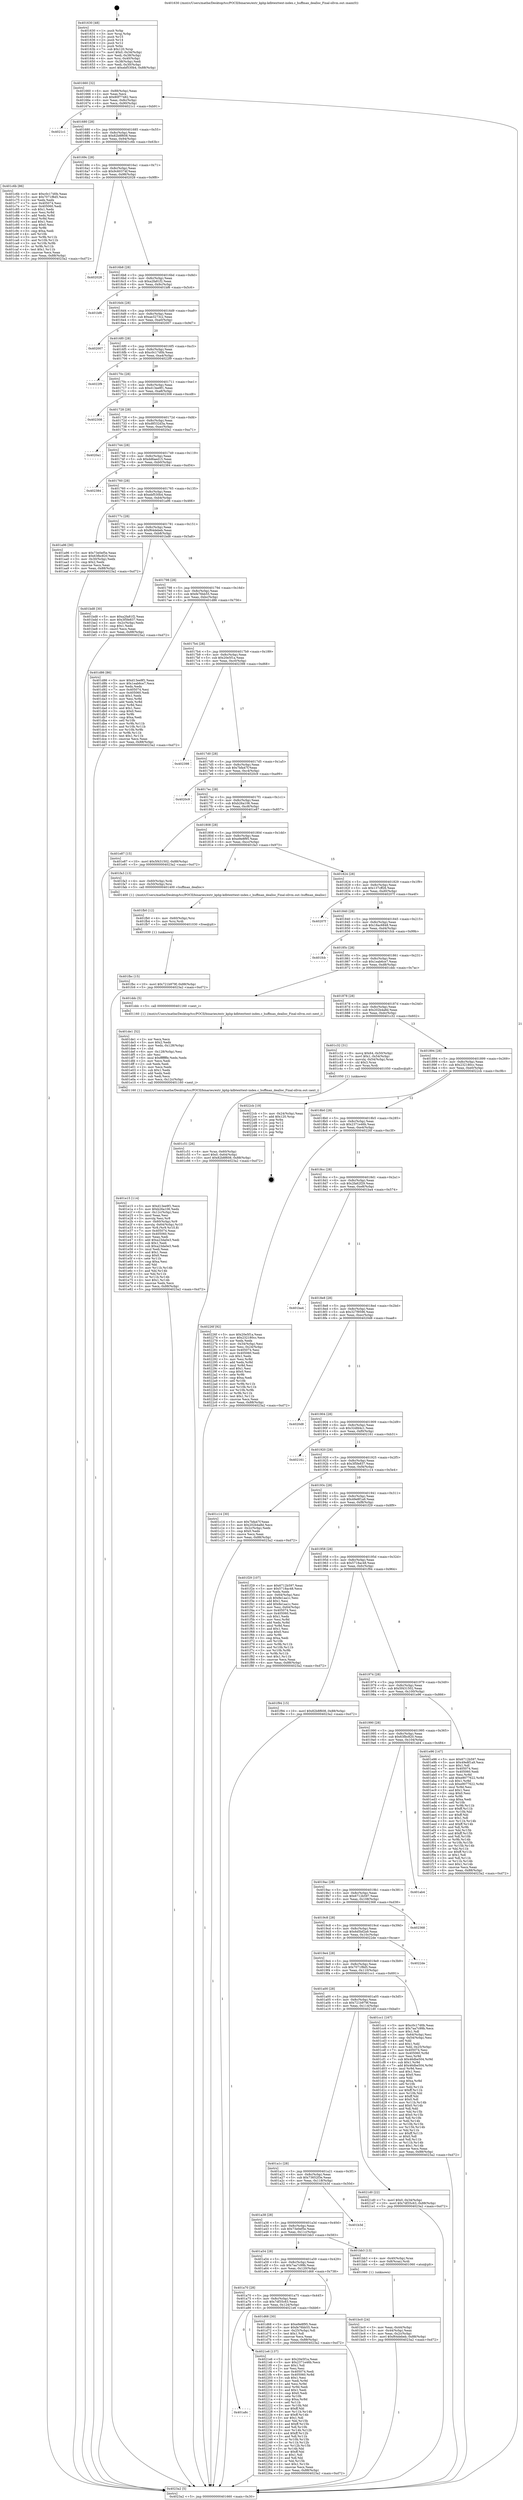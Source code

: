 digraph "0x401630" {
  label = "0x401630 (/mnt/c/Users/mathe/Desktop/tcc/POCII/binaries/extr_kphp-kdbtexttext-index.c_huffman_dealloc_Final-ollvm.out::main(0))"
  labelloc = "t"
  node[shape=record]

  Entry [label="",width=0.3,height=0.3,shape=circle,fillcolor=black,style=filled]
  "0x401660" [label="{
     0x401660 [32]\l
     | [instrs]\l
     &nbsp;&nbsp;0x401660 \<+6\>: mov -0x88(%rbp),%eax\l
     &nbsp;&nbsp;0x401666 \<+2\>: mov %eax,%ecx\l
     &nbsp;&nbsp;0x401668 \<+6\>: sub $0x80f77482,%ecx\l
     &nbsp;&nbsp;0x40166e \<+6\>: mov %eax,-0x8c(%rbp)\l
     &nbsp;&nbsp;0x401674 \<+6\>: mov %ecx,-0x90(%rbp)\l
     &nbsp;&nbsp;0x40167a \<+6\>: je 00000000004021c1 \<main+0xb91\>\l
  }"]
  "0x4021c1" [label="{
     0x4021c1\l
  }", style=dashed]
  "0x401680" [label="{
     0x401680 [28]\l
     | [instrs]\l
     &nbsp;&nbsp;0x401680 \<+5\>: jmp 0000000000401685 \<main+0x55\>\l
     &nbsp;&nbsp;0x401685 \<+6\>: mov -0x8c(%rbp),%eax\l
     &nbsp;&nbsp;0x40168b \<+5\>: sub $0x82b8f608,%eax\l
     &nbsp;&nbsp;0x401690 \<+6\>: mov %eax,-0x94(%rbp)\l
     &nbsp;&nbsp;0x401696 \<+6\>: je 0000000000401c6b \<main+0x63b\>\l
  }"]
  Exit [label="",width=0.3,height=0.3,shape=circle,fillcolor=black,style=filled,peripheries=2]
  "0x401c6b" [label="{
     0x401c6b [86]\l
     | [instrs]\l
     &nbsp;&nbsp;0x401c6b \<+5\>: mov $0xc0c17d0b,%eax\l
     &nbsp;&nbsp;0x401c70 \<+5\>: mov $0x7071f8d5,%ecx\l
     &nbsp;&nbsp;0x401c75 \<+2\>: xor %edx,%edx\l
     &nbsp;&nbsp;0x401c77 \<+7\>: mov 0x405074,%esi\l
     &nbsp;&nbsp;0x401c7e \<+7\>: mov 0x405060,%edi\l
     &nbsp;&nbsp;0x401c85 \<+3\>: sub $0x1,%edx\l
     &nbsp;&nbsp;0x401c88 \<+3\>: mov %esi,%r8d\l
     &nbsp;&nbsp;0x401c8b \<+3\>: add %edx,%r8d\l
     &nbsp;&nbsp;0x401c8e \<+4\>: imul %r8d,%esi\l
     &nbsp;&nbsp;0x401c92 \<+3\>: and $0x1,%esi\l
     &nbsp;&nbsp;0x401c95 \<+3\>: cmp $0x0,%esi\l
     &nbsp;&nbsp;0x401c98 \<+4\>: sete %r9b\l
     &nbsp;&nbsp;0x401c9c \<+3\>: cmp $0xa,%edi\l
     &nbsp;&nbsp;0x401c9f \<+4\>: setl %r10b\l
     &nbsp;&nbsp;0x401ca3 \<+3\>: mov %r9b,%r11b\l
     &nbsp;&nbsp;0x401ca6 \<+3\>: and %r10b,%r11b\l
     &nbsp;&nbsp;0x401ca9 \<+3\>: xor %r10b,%r9b\l
     &nbsp;&nbsp;0x401cac \<+3\>: or %r9b,%r11b\l
     &nbsp;&nbsp;0x401caf \<+4\>: test $0x1,%r11b\l
     &nbsp;&nbsp;0x401cb3 \<+3\>: cmovne %ecx,%eax\l
     &nbsp;&nbsp;0x401cb6 \<+6\>: mov %eax,-0x88(%rbp)\l
     &nbsp;&nbsp;0x401cbc \<+5\>: jmp 00000000004023a2 \<main+0xd72\>\l
  }"]
  "0x40169c" [label="{
     0x40169c [28]\l
     | [instrs]\l
     &nbsp;&nbsp;0x40169c \<+5\>: jmp 00000000004016a1 \<main+0x71\>\l
     &nbsp;&nbsp;0x4016a1 \<+6\>: mov -0x8c(%rbp),%eax\l
     &nbsp;&nbsp;0x4016a7 \<+5\>: sub $0x9c60374f,%eax\l
     &nbsp;&nbsp;0x4016ac \<+6\>: mov %eax,-0x98(%rbp)\l
     &nbsp;&nbsp;0x4016b2 \<+6\>: je 0000000000402028 \<main+0x9f8\>\l
  }"]
  "0x401a8c" [label="{
     0x401a8c\l
  }", style=dashed]
  "0x402028" [label="{
     0x402028\l
  }", style=dashed]
  "0x4016b8" [label="{
     0x4016b8 [28]\l
     | [instrs]\l
     &nbsp;&nbsp;0x4016b8 \<+5\>: jmp 00000000004016bd \<main+0x8d\>\l
     &nbsp;&nbsp;0x4016bd \<+6\>: mov -0x8c(%rbp),%eax\l
     &nbsp;&nbsp;0x4016c3 \<+5\>: sub $0xa2fa81f2,%eax\l
     &nbsp;&nbsp;0x4016c8 \<+6\>: mov %eax,-0x9c(%rbp)\l
     &nbsp;&nbsp;0x4016ce \<+6\>: je 0000000000401bf6 \<main+0x5c6\>\l
  }"]
  "0x4021e6" [label="{
     0x4021e6 [137]\l
     | [instrs]\l
     &nbsp;&nbsp;0x4021e6 \<+5\>: mov $0x20e5f1a,%eax\l
     &nbsp;&nbsp;0x4021eb \<+5\>: mov $0x2371e46b,%ecx\l
     &nbsp;&nbsp;0x4021f0 \<+2\>: mov $0x1,%dl\l
     &nbsp;&nbsp;0x4021f2 \<+2\>: xor %esi,%esi\l
     &nbsp;&nbsp;0x4021f4 \<+7\>: mov 0x405074,%edi\l
     &nbsp;&nbsp;0x4021fb \<+8\>: mov 0x405060,%r8d\l
     &nbsp;&nbsp;0x402203 \<+3\>: sub $0x1,%esi\l
     &nbsp;&nbsp;0x402206 \<+3\>: mov %edi,%r9d\l
     &nbsp;&nbsp;0x402209 \<+3\>: add %esi,%r9d\l
     &nbsp;&nbsp;0x40220c \<+4\>: imul %r9d,%edi\l
     &nbsp;&nbsp;0x402210 \<+3\>: and $0x1,%edi\l
     &nbsp;&nbsp;0x402213 \<+3\>: cmp $0x0,%edi\l
     &nbsp;&nbsp;0x402216 \<+4\>: sete %r10b\l
     &nbsp;&nbsp;0x40221a \<+4\>: cmp $0xa,%r8d\l
     &nbsp;&nbsp;0x40221e \<+4\>: setl %r11b\l
     &nbsp;&nbsp;0x402222 \<+3\>: mov %r10b,%bl\l
     &nbsp;&nbsp;0x402225 \<+3\>: xor $0xff,%bl\l
     &nbsp;&nbsp;0x402228 \<+3\>: mov %r11b,%r14b\l
     &nbsp;&nbsp;0x40222b \<+4\>: xor $0xff,%r14b\l
     &nbsp;&nbsp;0x40222f \<+3\>: xor $0x1,%dl\l
     &nbsp;&nbsp;0x402232 \<+3\>: mov %bl,%r15b\l
     &nbsp;&nbsp;0x402235 \<+4\>: and $0xff,%r15b\l
     &nbsp;&nbsp;0x402239 \<+3\>: and %dl,%r10b\l
     &nbsp;&nbsp;0x40223c \<+3\>: mov %r14b,%r12b\l
     &nbsp;&nbsp;0x40223f \<+4\>: and $0xff,%r12b\l
     &nbsp;&nbsp;0x402243 \<+3\>: and %dl,%r11b\l
     &nbsp;&nbsp;0x402246 \<+3\>: or %r10b,%r15b\l
     &nbsp;&nbsp;0x402249 \<+3\>: or %r11b,%r12b\l
     &nbsp;&nbsp;0x40224c \<+3\>: xor %r12b,%r15b\l
     &nbsp;&nbsp;0x40224f \<+3\>: or %r14b,%bl\l
     &nbsp;&nbsp;0x402252 \<+3\>: xor $0xff,%bl\l
     &nbsp;&nbsp;0x402255 \<+3\>: or $0x1,%dl\l
     &nbsp;&nbsp;0x402258 \<+2\>: and %dl,%bl\l
     &nbsp;&nbsp;0x40225a \<+3\>: or %bl,%r15b\l
     &nbsp;&nbsp;0x40225d \<+4\>: test $0x1,%r15b\l
     &nbsp;&nbsp;0x402261 \<+3\>: cmovne %ecx,%eax\l
     &nbsp;&nbsp;0x402264 \<+6\>: mov %eax,-0x88(%rbp)\l
     &nbsp;&nbsp;0x40226a \<+5\>: jmp 00000000004023a2 \<main+0xd72\>\l
  }"]
  "0x401bf6" [label="{
     0x401bf6\l
  }", style=dashed]
  "0x4016d4" [label="{
     0x4016d4 [28]\l
     | [instrs]\l
     &nbsp;&nbsp;0x4016d4 \<+5\>: jmp 00000000004016d9 \<main+0xa9\>\l
     &nbsp;&nbsp;0x4016d9 \<+6\>: mov -0x8c(%rbp),%eax\l
     &nbsp;&nbsp;0x4016df \<+5\>: sub $0xae3273c2,%eax\l
     &nbsp;&nbsp;0x4016e4 \<+6\>: mov %eax,-0xa0(%rbp)\l
     &nbsp;&nbsp;0x4016ea \<+6\>: je 0000000000402007 \<main+0x9d7\>\l
  }"]
  "0x401fbc" [label="{
     0x401fbc [15]\l
     | [instrs]\l
     &nbsp;&nbsp;0x401fbc \<+10\>: movl $0x721b979f,-0x88(%rbp)\l
     &nbsp;&nbsp;0x401fc6 \<+5\>: jmp 00000000004023a2 \<main+0xd72\>\l
  }"]
  "0x402007" [label="{
     0x402007\l
  }", style=dashed]
  "0x4016f0" [label="{
     0x4016f0 [28]\l
     | [instrs]\l
     &nbsp;&nbsp;0x4016f0 \<+5\>: jmp 00000000004016f5 \<main+0xc5\>\l
     &nbsp;&nbsp;0x4016f5 \<+6\>: mov -0x8c(%rbp),%eax\l
     &nbsp;&nbsp;0x4016fb \<+5\>: sub $0xc0c17d0b,%eax\l
     &nbsp;&nbsp;0x401700 \<+6\>: mov %eax,-0xa4(%rbp)\l
     &nbsp;&nbsp;0x401706 \<+6\>: je 00000000004022f9 \<main+0xcc9\>\l
  }"]
  "0x401fb0" [label="{
     0x401fb0 [12]\l
     | [instrs]\l
     &nbsp;&nbsp;0x401fb0 \<+4\>: mov -0x60(%rbp),%rsi\l
     &nbsp;&nbsp;0x401fb4 \<+3\>: mov %rsi,%rdi\l
     &nbsp;&nbsp;0x401fb7 \<+5\>: call 0000000000401030 \<free@plt\>\l
     | [calls]\l
     &nbsp;&nbsp;0x401030 \{1\} (unknown)\l
  }"]
  "0x4022f9" [label="{
     0x4022f9\l
  }", style=dashed]
  "0x40170c" [label="{
     0x40170c [28]\l
     | [instrs]\l
     &nbsp;&nbsp;0x40170c \<+5\>: jmp 0000000000401711 \<main+0xe1\>\l
     &nbsp;&nbsp;0x401711 \<+6\>: mov -0x8c(%rbp),%eax\l
     &nbsp;&nbsp;0x401717 \<+5\>: sub $0xd13ee9f1,%eax\l
     &nbsp;&nbsp;0x40171c \<+6\>: mov %eax,-0xa8(%rbp)\l
     &nbsp;&nbsp;0x401722 \<+6\>: je 0000000000402308 \<main+0xcd8\>\l
  }"]
  "0x401e15" [label="{
     0x401e15 [114]\l
     | [instrs]\l
     &nbsp;&nbsp;0x401e15 \<+5\>: mov $0xd13ee9f1,%ecx\l
     &nbsp;&nbsp;0x401e1a \<+5\>: mov $0xb26a106,%edx\l
     &nbsp;&nbsp;0x401e1f \<+6\>: mov -0x12c(%rbp),%esi\l
     &nbsp;&nbsp;0x401e25 \<+3\>: imul %eax,%esi\l
     &nbsp;&nbsp;0x401e28 \<+3\>: movslq %esi,%r8\l
     &nbsp;&nbsp;0x401e2b \<+4\>: mov -0x60(%rbp),%r9\l
     &nbsp;&nbsp;0x401e2f \<+4\>: movslq -0x64(%rbp),%r10\l
     &nbsp;&nbsp;0x401e33 \<+4\>: mov %r8,(%r9,%r10,8)\l
     &nbsp;&nbsp;0x401e37 \<+7\>: mov 0x405074,%eax\l
     &nbsp;&nbsp;0x401e3e \<+7\>: mov 0x405060,%esi\l
     &nbsp;&nbsp;0x401e45 \<+2\>: mov %eax,%edi\l
     &nbsp;&nbsp;0x401e47 \<+6\>: add $0xa23da0e3,%edi\l
     &nbsp;&nbsp;0x401e4d \<+3\>: sub $0x1,%edi\l
     &nbsp;&nbsp;0x401e50 \<+6\>: sub $0xa23da0e3,%edi\l
     &nbsp;&nbsp;0x401e56 \<+3\>: imul %edi,%eax\l
     &nbsp;&nbsp;0x401e59 \<+3\>: and $0x1,%eax\l
     &nbsp;&nbsp;0x401e5c \<+3\>: cmp $0x0,%eax\l
     &nbsp;&nbsp;0x401e5f \<+4\>: sete %r11b\l
     &nbsp;&nbsp;0x401e63 \<+3\>: cmp $0xa,%esi\l
     &nbsp;&nbsp;0x401e66 \<+3\>: setl %bl\l
     &nbsp;&nbsp;0x401e69 \<+3\>: mov %r11b,%r14b\l
     &nbsp;&nbsp;0x401e6c \<+3\>: and %bl,%r14b\l
     &nbsp;&nbsp;0x401e6f \<+3\>: xor %bl,%r11b\l
     &nbsp;&nbsp;0x401e72 \<+3\>: or %r11b,%r14b\l
     &nbsp;&nbsp;0x401e75 \<+4\>: test $0x1,%r14b\l
     &nbsp;&nbsp;0x401e79 \<+3\>: cmovne %edx,%ecx\l
     &nbsp;&nbsp;0x401e7c \<+6\>: mov %ecx,-0x88(%rbp)\l
     &nbsp;&nbsp;0x401e82 \<+5\>: jmp 00000000004023a2 \<main+0xd72\>\l
  }"]
  "0x402308" [label="{
     0x402308\l
  }", style=dashed]
  "0x401728" [label="{
     0x401728 [28]\l
     | [instrs]\l
     &nbsp;&nbsp;0x401728 \<+5\>: jmp 000000000040172d \<main+0xfd\>\l
     &nbsp;&nbsp;0x40172d \<+6\>: mov -0x8c(%rbp),%eax\l
     &nbsp;&nbsp;0x401733 \<+5\>: sub $0xd8532d3a,%eax\l
     &nbsp;&nbsp;0x401738 \<+6\>: mov %eax,-0xac(%rbp)\l
     &nbsp;&nbsp;0x40173e \<+6\>: je 00000000004020a1 \<main+0xa71\>\l
  }"]
  "0x401de1" [label="{
     0x401de1 [52]\l
     | [instrs]\l
     &nbsp;&nbsp;0x401de1 \<+2\>: xor %ecx,%ecx\l
     &nbsp;&nbsp;0x401de3 \<+5\>: mov $0x2,%edx\l
     &nbsp;&nbsp;0x401de8 \<+6\>: mov %edx,-0x128(%rbp)\l
     &nbsp;&nbsp;0x401dee \<+1\>: cltd\l
     &nbsp;&nbsp;0x401def \<+6\>: mov -0x128(%rbp),%esi\l
     &nbsp;&nbsp;0x401df5 \<+2\>: idiv %esi\l
     &nbsp;&nbsp;0x401df7 \<+6\>: imul $0xfffffffe,%edx,%edx\l
     &nbsp;&nbsp;0x401dfd \<+2\>: mov %ecx,%edi\l
     &nbsp;&nbsp;0x401dff \<+2\>: sub %edx,%edi\l
     &nbsp;&nbsp;0x401e01 \<+2\>: mov %ecx,%edx\l
     &nbsp;&nbsp;0x401e03 \<+3\>: sub $0x1,%edx\l
     &nbsp;&nbsp;0x401e06 \<+2\>: add %edx,%edi\l
     &nbsp;&nbsp;0x401e08 \<+2\>: sub %edi,%ecx\l
     &nbsp;&nbsp;0x401e0a \<+6\>: mov %ecx,-0x12c(%rbp)\l
     &nbsp;&nbsp;0x401e10 \<+5\>: call 0000000000401160 \<next_i\>\l
     | [calls]\l
     &nbsp;&nbsp;0x401160 \{1\} (/mnt/c/Users/mathe/Desktop/tcc/POCII/binaries/extr_kphp-kdbtexttext-index.c_huffman_dealloc_Final-ollvm.out::next_i)\l
  }"]
  "0x4020a1" [label="{
     0x4020a1\l
  }", style=dashed]
  "0x401744" [label="{
     0x401744 [28]\l
     | [instrs]\l
     &nbsp;&nbsp;0x401744 \<+5\>: jmp 0000000000401749 \<main+0x119\>\l
     &nbsp;&nbsp;0x401749 \<+6\>: mov -0x8c(%rbp),%eax\l
     &nbsp;&nbsp;0x40174f \<+5\>: sub $0xdd6aed15,%eax\l
     &nbsp;&nbsp;0x401754 \<+6\>: mov %eax,-0xb0(%rbp)\l
     &nbsp;&nbsp;0x40175a \<+6\>: je 0000000000402384 \<main+0xd54\>\l
  }"]
  "0x401a70" [label="{
     0x401a70 [28]\l
     | [instrs]\l
     &nbsp;&nbsp;0x401a70 \<+5\>: jmp 0000000000401a75 \<main+0x445\>\l
     &nbsp;&nbsp;0x401a75 \<+6\>: mov -0x8c(%rbp),%eax\l
     &nbsp;&nbsp;0x401a7b \<+5\>: sub $0x7df35c63,%eax\l
     &nbsp;&nbsp;0x401a80 \<+6\>: mov %eax,-0x124(%rbp)\l
     &nbsp;&nbsp;0x401a86 \<+6\>: je 00000000004021e6 \<main+0xbb6\>\l
  }"]
  "0x402384" [label="{
     0x402384\l
  }", style=dashed]
  "0x401760" [label="{
     0x401760 [28]\l
     | [instrs]\l
     &nbsp;&nbsp;0x401760 \<+5\>: jmp 0000000000401765 \<main+0x135\>\l
     &nbsp;&nbsp;0x401765 \<+6\>: mov -0x8c(%rbp),%eax\l
     &nbsp;&nbsp;0x40176b \<+5\>: sub $0xebf530b4,%eax\l
     &nbsp;&nbsp;0x401770 \<+6\>: mov %eax,-0xb4(%rbp)\l
     &nbsp;&nbsp;0x401776 \<+6\>: je 0000000000401a96 \<main+0x466\>\l
  }"]
  "0x401d68" [label="{
     0x401d68 [30]\l
     | [instrs]\l
     &nbsp;&nbsp;0x401d68 \<+5\>: mov $0xe9e8f95,%eax\l
     &nbsp;&nbsp;0x401d6d \<+5\>: mov $0xfe76bb55,%ecx\l
     &nbsp;&nbsp;0x401d72 \<+3\>: mov -0x25(%rbp),%dl\l
     &nbsp;&nbsp;0x401d75 \<+3\>: test $0x1,%dl\l
     &nbsp;&nbsp;0x401d78 \<+3\>: cmovne %ecx,%eax\l
     &nbsp;&nbsp;0x401d7b \<+6\>: mov %eax,-0x88(%rbp)\l
     &nbsp;&nbsp;0x401d81 \<+5\>: jmp 00000000004023a2 \<main+0xd72\>\l
  }"]
  "0x401a96" [label="{
     0x401a96 [30]\l
     | [instrs]\l
     &nbsp;&nbsp;0x401a96 \<+5\>: mov $0x73e0ef5e,%eax\l
     &nbsp;&nbsp;0x401a9b \<+5\>: mov $0x63fbc820,%ecx\l
     &nbsp;&nbsp;0x401aa0 \<+3\>: mov -0x30(%rbp),%edx\l
     &nbsp;&nbsp;0x401aa3 \<+3\>: cmp $0x2,%edx\l
     &nbsp;&nbsp;0x401aa6 \<+3\>: cmovne %ecx,%eax\l
     &nbsp;&nbsp;0x401aa9 \<+6\>: mov %eax,-0x88(%rbp)\l
     &nbsp;&nbsp;0x401aaf \<+5\>: jmp 00000000004023a2 \<main+0xd72\>\l
  }"]
  "0x40177c" [label="{
     0x40177c [28]\l
     | [instrs]\l
     &nbsp;&nbsp;0x40177c \<+5\>: jmp 0000000000401781 \<main+0x151\>\l
     &nbsp;&nbsp;0x401781 \<+6\>: mov -0x8c(%rbp),%eax\l
     &nbsp;&nbsp;0x401787 \<+5\>: sub $0xf64debeb,%eax\l
     &nbsp;&nbsp;0x40178c \<+6\>: mov %eax,-0xb8(%rbp)\l
     &nbsp;&nbsp;0x401792 \<+6\>: je 0000000000401bd8 \<main+0x5a8\>\l
  }"]
  "0x4023a2" [label="{
     0x4023a2 [5]\l
     | [instrs]\l
     &nbsp;&nbsp;0x4023a2 \<+5\>: jmp 0000000000401660 \<main+0x30\>\l
  }"]
  "0x401630" [label="{
     0x401630 [48]\l
     | [instrs]\l
     &nbsp;&nbsp;0x401630 \<+1\>: push %rbp\l
     &nbsp;&nbsp;0x401631 \<+3\>: mov %rsp,%rbp\l
     &nbsp;&nbsp;0x401634 \<+2\>: push %r15\l
     &nbsp;&nbsp;0x401636 \<+2\>: push %r14\l
     &nbsp;&nbsp;0x401638 \<+2\>: push %r12\l
     &nbsp;&nbsp;0x40163a \<+1\>: push %rbx\l
     &nbsp;&nbsp;0x40163b \<+7\>: sub $0x120,%rsp\l
     &nbsp;&nbsp;0x401642 \<+7\>: movl $0x0,-0x34(%rbp)\l
     &nbsp;&nbsp;0x401649 \<+3\>: mov %edi,-0x38(%rbp)\l
     &nbsp;&nbsp;0x40164c \<+4\>: mov %rsi,-0x40(%rbp)\l
     &nbsp;&nbsp;0x401650 \<+3\>: mov -0x38(%rbp),%edi\l
     &nbsp;&nbsp;0x401653 \<+3\>: mov %edi,-0x30(%rbp)\l
     &nbsp;&nbsp;0x401656 \<+10\>: movl $0xebf530b4,-0x88(%rbp)\l
  }"]
  "0x401c51" [label="{
     0x401c51 [26]\l
     | [instrs]\l
     &nbsp;&nbsp;0x401c51 \<+4\>: mov %rax,-0x60(%rbp)\l
     &nbsp;&nbsp;0x401c55 \<+7\>: movl $0x0,-0x64(%rbp)\l
     &nbsp;&nbsp;0x401c5c \<+10\>: movl $0x82b8f608,-0x88(%rbp)\l
     &nbsp;&nbsp;0x401c66 \<+5\>: jmp 00000000004023a2 \<main+0xd72\>\l
  }"]
  "0x401bd8" [label="{
     0x401bd8 [30]\l
     | [instrs]\l
     &nbsp;&nbsp;0x401bd8 \<+5\>: mov $0xa2fa81f2,%eax\l
     &nbsp;&nbsp;0x401bdd \<+5\>: mov $0x3f5fe837,%ecx\l
     &nbsp;&nbsp;0x401be2 \<+3\>: mov -0x2c(%rbp),%edx\l
     &nbsp;&nbsp;0x401be5 \<+3\>: cmp $0x1,%edx\l
     &nbsp;&nbsp;0x401be8 \<+3\>: cmovl %ecx,%eax\l
     &nbsp;&nbsp;0x401beb \<+6\>: mov %eax,-0x88(%rbp)\l
     &nbsp;&nbsp;0x401bf1 \<+5\>: jmp 00000000004023a2 \<main+0xd72\>\l
  }"]
  "0x401798" [label="{
     0x401798 [28]\l
     | [instrs]\l
     &nbsp;&nbsp;0x401798 \<+5\>: jmp 000000000040179d \<main+0x16d\>\l
     &nbsp;&nbsp;0x40179d \<+6\>: mov -0x8c(%rbp),%eax\l
     &nbsp;&nbsp;0x4017a3 \<+5\>: sub $0xfe76bb55,%eax\l
     &nbsp;&nbsp;0x4017a8 \<+6\>: mov %eax,-0xbc(%rbp)\l
     &nbsp;&nbsp;0x4017ae \<+6\>: je 0000000000401d86 \<main+0x756\>\l
  }"]
  "0x401bc0" [label="{
     0x401bc0 [24]\l
     | [instrs]\l
     &nbsp;&nbsp;0x401bc0 \<+3\>: mov %eax,-0x44(%rbp)\l
     &nbsp;&nbsp;0x401bc3 \<+3\>: mov -0x44(%rbp),%eax\l
     &nbsp;&nbsp;0x401bc6 \<+3\>: mov %eax,-0x2c(%rbp)\l
     &nbsp;&nbsp;0x401bc9 \<+10\>: movl $0xf64debeb,-0x88(%rbp)\l
     &nbsp;&nbsp;0x401bd3 \<+5\>: jmp 00000000004023a2 \<main+0xd72\>\l
  }"]
  "0x401d86" [label="{
     0x401d86 [86]\l
     | [instrs]\l
     &nbsp;&nbsp;0x401d86 \<+5\>: mov $0xd13ee9f1,%eax\l
     &nbsp;&nbsp;0x401d8b \<+5\>: mov $0x1eab6ce7,%ecx\l
     &nbsp;&nbsp;0x401d90 \<+2\>: xor %edx,%edx\l
     &nbsp;&nbsp;0x401d92 \<+7\>: mov 0x405074,%esi\l
     &nbsp;&nbsp;0x401d99 \<+7\>: mov 0x405060,%edi\l
     &nbsp;&nbsp;0x401da0 \<+3\>: sub $0x1,%edx\l
     &nbsp;&nbsp;0x401da3 \<+3\>: mov %esi,%r8d\l
     &nbsp;&nbsp;0x401da6 \<+3\>: add %edx,%r8d\l
     &nbsp;&nbsp;0x401da9 \<+4\>: imul %r8d,%esi\l
     &nbsp;&nbsp;0x401dad \<+3\>: and $0x1,%esi\l
     &nbsp;&nbsp;0x401db0 \<+3\>: cmp $0x0,%esi\l
     &nbsp;&nbsp;0x401db3 \<+4\>: sete %r9b\l
     &nbsp;&nbsp;0x401db7 \<+3\>: cmp $0xa,%edi\l
     &nbsp;&nbsp;0x401dba \<+4\>: setl %r10b\l
     &nbsp;&nbsp;0x401dbe \<+3\>: mov %r9b,%r11b\l
     &nbsp;&nbsp;0x401dc1 \<+3\>: and %r10b,%r11b\l
     &nbsp;&nbsp;0x401dc4 \<+3\>: xor %r10b,%r9b\l
     &nbsp;&nbsp;0x401dc7 \<+3\>: or %r9b,%r11b\l
     &nbsp;&nbsp;0x401dca \<+4\>: test $0x1,%r11b\l
     &nbsp;&nbsp;0x401dce \<+3\>: cmovne %ecx,%eax\l
     &nbsp;&nbsp;0x401dd1 \<+6\>: mov %eax,-0x88(%rbp)\l
     &nbsp;&nbsp;0x401dd7 \<+5\>: jmp 00000000004023a2 \<main+0xd72\>\l
  }"]
  "0x4017b4" [label="{
     0x4017b4 [28]\l
     | [instrs]\l
     &nbsp;&nbsp;0x4017b4 \<+5\>: jmp 00000000004017b9 \<main+0x189\>\l
     &nbsp;&nbsp;0x4017b9 \<+6\>: mov -0x8c(%rbp),%eax\l
     &nbsp;&nbsp;0x4017bf \<+5\>: sub $0x20e5f1a,%eax\l
     &nbsp;&nbsp;0x4017c4 \<+6\>: mov %eax,-0xc0(%rbp)\l
     &nbsp;&nbsp;0x4017ca \<+6\>: je 0000000000402398 \<main+0xd68\>\l
  }"]
  "0x401a54" [label="{
     0x401a54 [28]\l
     | [instrs]\l
     &nbsp;&nbsp;0x401a54 \<+5\>: jmp 0000000000401a59 \<main+0x429\>\l
     &nbsp;&nbsp;0x401a59 \<+6\>: mov -0x8c(%rbp),%eax\l
     &nbsp;&nbsp;0x401a5f \<+5\>: sub $0x7aa7c99b,%eax\l
     &nbsp;&nbsp;0x401a64 \<+6\>: mov %eax,-0x120(%rbp)\l
     &nbsp;&nbsp;0x401a6a \<+6\>: je 0000000000401d68 \<main+0x738\>\l
  }"]
  "0x402398" [label="{
     0x402398\l
  }", style=dashed]
  "0x4017d0" [label="{
     0x4017d0 [28]\l
     | [instrs]\l
     &nbsp;&nbsp;0x4017d0 \<+5\>: jmp 00000000004017d5 \<main+0x1a5\>\l
     &nbsp;&nbsp;0x4017d5 \<+6\>: mov -0x8c(%rbp),%eax\l
     &nbsp;&nbsp;0x4017db \<+5\>: sub $0x7bfa47f,%eax\l
     &nbsp;&nbsp;0x4017e0 \<+6\>: mov %eax,-0xc4(%rbp)\l
     &nbsp;&nbsp;0x4017e6 \<+6\>: je 00000000004020c9 \<main+0xa99\>\l
  }"]
  "0x401bb3" [label="{
     0x401bb3 [13]\l
     | [instrs]\l
     &nbsp;&nbsp;0x401bb3 \<+4\>: mov -0x40(%rbp),%rax\l
     &nbsp;&nbsp;0x401bb7 \<+4\>: mov 0x8(%rax),%rdi\l
     &nbsp;&nbsp;0x401bbb \<+5\>: call 0000000000401060 \<atoi@plt\>\l
     | [calls]\l
     &nbsp;&nbsp;0x401060 \{1\} (unknown)\l
  }"]
  "0x4020c9" [label="{
     0x4020c9\l
  }", style=dashed]
  "0x4017ec" [label="{
     0x4017ec [28]\l
     | [instrs]\l
     &nbsp;&nbsp;0x4017ec \<+5\>: jmp 00000000004017f1 \<main+0x1c1\>\l
     &nbsp;&nbsp;0x4017f1 \<+6\>: mov -0x8c(%rbp),%eax\l
     &nbsp;&nbsp;0x4017f7 \<+5\>: sub $0xb26a106,%eax\l
     &nbsp;&nbsp;0x4017fc \<+6\>: mov %eax,-0xc8(%rbp)\l
     &nbsp;&nbsp;0x401802 \<+6\>: je 0000000000401e87 \<main+0x857\>\l
  }"]
  "0x401a38" [label="{
     0x401a38 [28]\l
     | [instrs]\l
     &nbsp;&nbsp;0x401a38 \<+5\>: jmp 0000000000401a3d \<main+0x40d\>\l
     &nbsp;&nbsp;0x401a3d \<+6\>: mov -0x8c(%rbp),%eax\l
     &nbsp;&nbsp;0x401a43 \<+5\>: sub $0x73e0ef5e,%eax\l
     &nbsp;&nbsp;0x401a48 \<+6\>: mov %eax,-0x11c(%rbp)\l
     &nbsp;&nbsp;0x401a4e \<+6\>: je 0000000000401bb3 \<main+0x583\>\l
  }"]
  "0x401e87" [label="{
     0x401e87 [15]\l
     | [instrs]\l
     &nbsp;&nbsp;0x401e87 \<+10\>: movl $0x5f431502,-0x88(%rbp)\l
     &nbsp;&nbsp;0x401e91 \<+5\>: jmp 00000000004023a2 \<main+0xd72\>\l
  }"]
  "0x401808" [label="{
     0x401808 [28]\l
     | [instrs]\l
     &nbsp;&nbsp;0x401808 \<+5\>: jmp 000000000040180d \<main+0x1dd\>\l
     &nbsp;&nbsp;0x40180d \<+6\>: mov -0x8c(%rbp),%eax\l
     &nbsp;&nbsp;0x401813 \<+5\>: sub $0xe9e8f95,%eax\l
     &nbsp;&nbsp;0x401818 \<+6\>: mov %eax,-0xcc(%rbp)\l
     &nbsp;&nbsp;0x40181e \<+6\>: je 0000000000401fa3 \<main+0x973\>\l
  }"]
  "0x401b3d" [label="{
     0x401b3d\l
  }", style=dashed]
  "0x401fa3" [label="{
     0x401fa3 [13]\l
     | [instrs]\l
     &nbsp;&nbsp;0x401fa3 \<+4\>: mov -0x60(%rbp),%rdi\l
     &nbsp;&nbsp;0x401fa7 \<+4\>: mov -0x50(%rbp),%rsi\l
     &nbsp;&nbsp;0x401fab \<+5\>: call 0000000000401400 \<huffman_dealloc\>\l
     | [calls]\l
     &nbsp;&nbsp;0x401400 \{1\} (/mnt/c/Users/mathe/Desktop/tcc/POCII/binaries/extr_kphp-kdbtexttext-index.c_huffman_dealloc_Final-ollvm.out::huffman_dealloc)\l
  }"]
  "0x401824" [label="{
     0x401824 [28]\l
     | [instrs]\l
     &nbsp;&nbsp;0x401824 \<+5\>: jmp 0000000000401829 \<main+0x1f9\>\l
     &nbsp;&nbsp;0x401829 \<+6\>: mov -0x8c(%rbp),%eax\l
     &nbsp;&nbsp;0x40182f \<+5\>: sub $0x137cff26,%eax\l
     &nbsp;&nbsp;0x401834 \<+6\>: mov %eax,-0xd0(%rbp)\l
     &nbsp;&nbsp;0x40183a \<+6\>: je 000000000040207f \<main+0xa4f\>\l
  }"]
  "0x401a1c" [label="{
     0x401a1c [28]\l
     | [instrs]\l
     &nbsp;&nbsp;0x401a1c \<+5\>: jmp 0000000000401a21 \<main+0x3f1\>\l
     &nbsp;&nbsp;0x401a21 \<+6\>: mov -0x8c(%rbp),%eax\l
     &nbsp;&nbsp;0x401a27 \<+5\>: sub $0x73652f3e,%eax\l
     &nbsp;&nbsp;0x401a2c \<+6\>: mov %eax,-0x118(%rbp)\l
     &nbsp;&nbsp;0x401a32 \<+6\>: je 0000000000401b3d \<main+0x50d\>\l
  }"]
  "0x40207f" [label="{
     0x40207f\l
  }", style=dashed]
  "0x401840" [label="{
     0x401840 [28]\l
     | [instrs]\l
     &nbsp;&nbsp;0x401840 \<+5\>: jmp 0000000000401845 \<main+0x215\>\l
     &nbsp;&nbsp;0x401845 \<+6\>: mov -0x8c(%rbp),%eax\l
     &nbsp;&nbsp;0x40184b \<+5\>: sub $0x18ac6848,%eax\l
     &nbsp;&nbsp;0x401850 \<+6\>: mov %eax,-0xd4(%rbp)\l
     &nbsp;&nbsp;0x401856 \<+6\>: je 0000000000401fcb \<main+0x99b\>\l
  }"]
  "0x4021d0" [label="{
     0x4021d0 [22]\l
     | [instrs]\l
     &nbsp;&nbsp;0x4021d0 \<+7\>: movl $0x0,-0x34(%rbp)\l
     &nbsp;&nbsp;0x4021d7 \<+10\>: movl $0x7df35c63,-0x88(%rbp)\l
     &nbsp;&nbsp;0x4021e1 \<+5\>: jmp 00000000004023a2 \<main+0xd72\>\l
  }"]
  "0x401fcb" [label="{
     0x401fcb\l
  }", style=dashed]
  "0x40185c" [label="{
     0x40185c [28]\l
     | [instrs]\l
     &nbsp;&nbsp;0x40185c \<+5\>: jmp 0000000000401861 \<main+0x231\>\l
     &nbsp;&nbsp;0x401861 \<+6\>: mov -0x8c(%rbp),%eax\l
     &nbsp;&nbsp;0x401867 \<+5\>: sub $0x1eab6ce7,%eax\l
     &nbsp;&nbsp;0x40186c \<+6\>: mov %eax,-0xd8(%rbp)\l
     &nbsp;&nbsp;0x401872 \<+6\>: je 0000000000401ddc \<main+0x7ac\>\l
  }"]
  "0x401a00" [label="{
     0x401a00 [28]\l
     | [instrs]\l
     &nbsp;&nbsp;0x401a00 \<+5\>: jmp 0000000000401a05 \<main+0x3d5\>\l
     &nbsp;&nbsp;0x401a05 \<+6\>: mov -0x8c(%rbp),%eax\l
     &nbsp;&nbsp;0x401a0b \<+5\>: sub $0x721b979f,%eax\l
     &nbsp;&nbsp;0x401a10 \<+6\>: mov %eax,-0x114(%rbp)\l
     &nbsp;&nbsp;0x401a16 \<+6\>: je 00000000004021d0 \<main+0xba0\>\l
  }"]
  "0x401ddc" [label="{
     0x401ddc [5]\l
     | [instrs]\l
     &nbsp;&nbsp;0x401ddc \<+5\>: call 0000000000401160 \<next_i\>\l
     | [calls]\l
     &nbsp;&nbsp;0x401160 \{1\} (/mnt/c/Users/mathe/Desktop/tcc/POCII/binaries/extr_kphp-kdbtexttext-index.c_huffman_dealloc_Final-ollvm.out::next_i)\l
  }"]
  "0x401878" [label="{
     0x401878 [28]\l
     | [instrs]\l
     &nbsp;&nbsp;0x401878 \<+5\>: jmp 000000000040187d \<main+0x24d\>\l
     &nbsp;&nbsp;0x40187d \<+6\>: mov -0x8c(%rbp),%eax\l
     &nbsp;&nbsp;0x401883 \<+5\>: sub $0x202b4a8d,%eax\l
     &nbsp;&nbsp;0x401888 \<+6\>: mov %eax,-0xdc(%rbp)\l
     &nbsp;&nbsp;0x40188e \<+6\>: je 0000000000401c32 \<main+0x602\>\l
  }"]
  "0x401cc1" [label="{
     0x401cc1 [167]\l
     | [instrs]\l
     &nbsp;&nbsp;0x401cc1 \<+5\>: mov $0xc0c17d0b,%eax\l
     &nbsp;&nbsp;0x401cc6 \<+5\>: mov $0x7aa7c99b,%ecx\l
     &nbsp;&nbsp;0x401ccb \<+2\>: mov $0x1,%dl\l
     &nbsp;&nbsp;0x401ccd \<+3\>: mov -0x64(%rbp),%esi\l
     &nbsp;&nbsp;0x401cd0 \<+3\>: cmp -0x54(%rbp),%esi\l
     &nbsp;&nbsp;0x401cd3 \<+4\>: setl %dil\l
     &nbsp;&nbsp;0x401cd7 \<+4\>: and $0x1,%dil\l
     &nbsp;&nbsp;0x401cdb \<+4\>: mov %dil,-0x25(%rbp)\l
     &nbsp;&nbsp;0x401cdf \<+7\>: mov 0x405074,%esi\l
     &nbsp;&nbsp;0x401ce6 \<+8\>: mov 0x405060,%r8d\l
     &nbsp;&nbsp;0x401cee \<+3\>: mov %esi,%r9d\l
     &nbsp;&nbsp;0x401cf1 \<+7\>: sub $0x46dbe504,%r9d\l
     &nbsp;&nbsp;0x401cf8 \<+4\>: sub $0x1,%r9d\l
     &nbsp;&nbsp;0x401cfc \<+7\>: add $0x46dbe504,%r9d\l
     &nbsp;&nbsp;0x401d03 \<+4\>: imul %r9d,%esi\l
     &nbsp;&nbsp;0x401d07 \<+3\>: and $0x1,%esi\l
     &nbsp;&nbsp;0x401d0a \<+3\>: cmp $0x0,%esi\l
     &nbsp;&nbsp;0x401d0d \<+4\>: sete %dil\l
     &nbsp;&nbsp;0x401d11 \<+4\>: cmp $0xa,%r8d\l
     &nbsp;&nbsp;0x401d15 \<+4\>: setl %r10b\l
     &nbsp;&nbsp;0x401d19 \<+3\>: mov %dil,%r11b\l
     &nbsp;&nbsp;0x401d1c \<+4\>: xor $0xff,%r11b\l
     &nbsp;&nbsp;0x401d20 \<+3\>: mov %r10b,%bl\l
     &nbsp;&nbsp;0x401d23 \<+3\>: xor $0xff,%bl\l
     &nbsp;&nbsp;0x401d26 \<+3\>: xor $0x0,%dl\l
     &nbsp;&nbsp;0x401d29 \<+3\>: mov %r11b,%r14b\l
     &nbsp;&nbsp;0x401d2c \<+4\>: and $0x0,%r14b\l
     &nbsp;&nbsp;0x401d30 \<+3\>: and %dl,%dil\l
     &nbsp;&nbsp;0x401d33 \<+3\>: mov %bl,%r15b\l
     &nbsp;&nbsp;0x401d36 \<+4\>: and $0x0,%r15b\l
     &nbsp;&nbsp;0x401d3a \<+3\>: and %dl,%r10b\l
     &nbsp;&nbsp;0x401d3d \<+3\>: or %dil,%r14b\l
     &nbsp;&nbsp;0x401d40 \<+3\>: or %r10b,%r15b\l
     &nbsp;&nbsp;0x401d43 \<+3\>: xor %r15b,%r14b\l
     &nbsp;&nbsp;0x401d46 \<+3\>: or %bl,%r11b\l
     &nbsp;&nbsp;0x401d49 \<+4\>: xor $0xff,%r11b\l
     &nbsp;&nbsp;0x401d4d \<+3\>: or $0x0,%dl\l
     &nbsp;&nbsp;0x401d50 \<+3\>: and %dl,%r11b\l
     &nbsp;&nbsp;0x401d53 \<+3\>: or %r11b,%r14b\l
     &nbsp;&nbsp;0x401d56 \<+4\>: test $0x1,%r14b\l
     &nbsp;&nbsp;0x401d5a \<+3\>: cmovne %ecx,%eax\l
     &nbsp;&nbsp;0x401d5d \<+6\>: mov %eax,-0x88(%rbp)\l
     &nbsp;&nbsp;0x401d63 \<+5\>: jmp 00000000004023a2 \<main+0xd72\>\l
  }"]
  "0x401c32" [label="{
     0x401c32 [31]\l
     | [instrs]\l
     &nbsp;&nbsp;0x401c32 \<+8\>: movq $0x64,-0x50(%rbp)\l
     &nbsp;&nbsp;0x401c3a \<+7\>: movl $0x1,-0x54(%rbp)\l
     &nbsp;&nbsp;0x401c41 \<+4\>: movslq -0x54(%rbp),%rax\l
     &nbsp;&nbsp;0x401c45 \<+4\>: shl $0x3,%rax\l
     &nbsp;&nbsp;0x401c49 \<+3\>: mov %rax,%rdi\l
     &nbsp;&nbsp;0x401c4c \<+5\>: call 0000000000401050 \<malloc@plt\>\l
     | [calls]\l
     &nbsp;&nbsp;0x401050 \{1\} (unknown)\l
  }"]
  "0x401894" [label="{
     0x401894 [28]\l
     | [instrs]\l
     &nbsp;&nbsp;0x401894 \<+5\>: jmp 0000000000401899 \<main+0x269\>\l
     &nbsp;&nbsp;0x401899 \<+6\>: mov -0x8c(%rbp),%eax\l
     &nbsp;&nbsp;0x40189f \<+5\>: sub $0x232180cc,%eax\l
     &nbsp;&nbsp;0x4018a4 \<+6\>: mov %eax,-0xe0(%rbp)\l
     &nbsp;&nbsp;0x4018aa \<+6\>: je 00000000004022cb \<main+0xc9b\>\l
  }"]
  "0x4019e4" [label="{
     0x4019e4 [28]\l
     | [instrs]\l
     &nbsp;&nbsp;0x4019e4 \<+5\>: jmp 00000000004019e9 \<main+0x3b9\>\l
     &nbsp;&nbsp;0x4019e9 \<+6\>: mov -0x8c(%rbp),%eax\l
     &nbsp;&nbsp;0x4019ef \<+5\>: sub $0x7071f8d5,%eax\l
     &nbsp;&nbsp;0x4019f4 \<+6\>: mov %eax,-0x110(%rbp)\l
     &nbsp;&nbsp;0x4019fa \<+6\>: je 0000000000401cc1 \<main+0x691\>\l
  }"]
  "0x4022cb" [label="{
     0x4022cb [19]\l
     | [instrs]\l
     &nbsp;&nbsp;0x4022cb \<+3\>: mov -0x24(%rbp),%eax\l
     &nbsp;&nbsp;0x4022ce \<+7\>: add $0x120,%rsp\l
     &nbsp;&nbsp;0x4022d5 \<+1\>: pop %rbx\l
     &nbsp;&nbsp;0x4022d6 \<+2\>: pop %r12\l
     &nbsp;&nbsp;0x4022d8 \<+2\>: pop %r14\l
     &nbsp;&nbsp;0x4022da \<+2\>: pop %r15\l
     &nbsp;&nbsp;0x4022dc \<+1\>: pop %rbp\l
     &nbsp;&nbsp;0x4022dd \<+1\>: ret\l
  }"]
  "0x4018b0" [label="{
     0x4018b0 [28]\l
     | [instrs]\l
     &nbsp;&nbsp;0x4018b0 \<+5\>: jmp 00000000004018b5 \<main+0x285\>\l
     &nbsp;&nbsp;0x4018b5 \<+6\>: mov -0x8c(%rbp),%eax\l
     &nbsp;&nbsp;0x4018bb \<+5\>: sub $0x2371e46b,%eax\l
     &nbsp;&nbsp;0x4018c0 \<+6\>: mov %eax,-0xe4(%rbp)\l
     &nbsp;&nbsp;0x4018c6 \<+6\>: je 000000000040226f \<main+0xc3f\>\l
  }"]
  "0x4022de" [label="{
     0x4022de\l
  }", style=dashed]
  "0x40226f" [label="{
     0x40226f [92]\l
     | [instrs]\l
     &nbsp;&nbsp;0x40226f \<+5\>: mov $0x20e5f1a,%eax\l
     &nbsp;&nbsp;0x402274 \<+5\>: mov $0x232180cc,%ecx\l
     &nbsp;&nbsp;0x402279 \<+2\>: xor %edx,%edx\l
     &nbsp;&nbsp;0x40227b \<+3\>: mov -0x34(%rbp),%esi\l
     &nbsp;&nbsp;0x40227e \<+3\>: mov %esi,-0x24(%rbp)\l
     &nbsp;&nbsp;0x402281 \<+7\>: mov 0x405074,%esi\l
     &nbsp;&nbsp;0x402288 \<+7\>: mov 0x405060,%edi\l
     &nbsp;&nbsp;0x40228f \<+3\>: sub $0x1,%edx\l
     &nbsp;&nbsp;0x402292 \<+3\>: mov %esi,%r8d\l
     &nbsp;&nbsp;0x402295 \<+3\>: add %edx,%r8d\l
     &nbsp;&nbsp;0x402298 \<+4\>: imul %r8d,%esi\l
     &nbsp;&nbsp;0x40229c \<+3\>: and $0x1,%esi\l
     &nbsp;&nbsp;0x40229f \<+3\>: cmp $0x0,%esi\l
     &nbsp;&nbsp;0x4022a2 \<+4\>: sete %r9b\l
     &nbsp;&nbsp;0x4022a6 \<+3\>: cmp $0xa,%edi\l
     &nbsp;&nbsp;0x4022a9 \<+4\>: setl %r10b\l
     &nbsp;&nbsp;0x4022ad \<+3\>: mov %r9b,%r11b\l
     &nbsp;&nbsp;0x4022b0 \<+3\>: and %r10b,%r11b\l
     &nbsp;&nbsp;0x4022b3 \<+3\>: xor %r10b,%r9b\l
     &nbsp;&nbsp;0x4022b6 \<+3\>: or %r9b,%r11b\l
     &nbsp;&nbsp;0x4022b9 \<+4\>: test $0x1,%r11b\l
     &nbsp;&nbsp;0x4022bd \<+3\>: cmovne %ecx,%eax\l
     &nbsp;&nbsp;0x4022c0 \<+6\>: mov %eax,-0x88(%rbp)\l
     &nbsp;&nbsp;0x4022c6 \<+5\>: jmp 00000000004023a2 \<main+0xd72\>\l
  }"]
  "0x4018cc" [label="{
     0x4018cc [28]\l
     | [instrs]\l
     &nbsp;&nbsp;0x4018cc \<+5\>: jmp 00000000004018d1 \<main+0x2a1\>\l
     &nbsp;&nbsp;0x4018d1 \<+6\>: mov -0x8c(%rbp),%eax\l
     &nbsp;&nbsp;0x4018d7 \<+5\>: sub $0x2fa62f29,%eax\l
     &nbsp;&nbsp;0x4018dc \<+6\>: mov %eax,-0xe8(%rbp)\l
     &nbsp;&nbsp;0x4018e2 \<+6\>: je 0000000000401ba4 \<main+0x574\>\l
  }"]
  "0x4019c8" [label="{
     0x4019c8 [28]\l
     | [instrs]\l
     &nbsp;&nbsp;0x4019c8 \<+5\>: jmp 00000000004019cd \<main+0x39d\>\l
     &nbsp;&nbsp;0x4019cd \<+6\>: mov -0x8c(%rbp),%eax\l
     &nbsp;&nbsp;0x4019d3 \<+5\>: sub $0x6d5bf2a9,%eax\l
     &nbsp;&nbsp;0x4019d8 \<+6\>: mov %eax,-0x10c(%rbp)\l
     &nbsp;&nbsp;0x4019de \<+6\>: je 00000000004022de \<main+0xcae\>\l
  }"]
  "0x401ba4" [label="{
     0x401ba4\l
  }", style=dashed]
  "0x4018e8" [label="{
     0x4018e8 [28]\l
     | [instrs]\l
     &nbsp;&nbsp;0x4018e8 \<+5\>: jmp 00000000004018ed \<main+0x2bd\>\l
     &nbsp;&nbsp;0x4018ed \<+6\>: mov -0x8c(%rbp),%eax\l
     &nbsp;&nbsp;0x4018f3 \<+5\>: sub $0x327f9596,%eax\l
     &nbsp;&nbsp;0x4018f8 \<+6\>: mov %eax,-0xec(%rbp)\l
     &nbsp;&nbsp;0x4018fe \<+6\>: je 00000000004020d8 \<main+0xaa8\>\l
  }"]
  "0x402368" [label="{
     0x402368\l
  }", style=dashed]
  "0x4020d8" [label="{
     0x4020d8\l
  }", style=dashed]
  "0x401904" [label="{
     0x401904 [28]\l
     | [instrs]\l
     &nbsp;&nbsp;0x401904 \<+5\>: jmp 0000000000401909 \<main+0x2d9\>\l
     &nbsp;&nbsp;0x401909 \<+6\>: mov -0x8c(%rbp),%eax\l
     &nbsp;&nbsp;0x40190f \<+5\>: sub $0x32dfd4c1,%eax\l
     &nbsp;&nbsp;0x401914 \<+6\>: mov %eax,-0xf0(%rbp)\l
     &nbsp;&nbsp;0x40191a \<+6\>: je 0000000000402161 \<main+0xb31\>\l
  }"]
  "0x4019ac" [label="{
     0x4019ac [28]\l
     | [instrs]\l
     &nbsp;&nbsp;0x4019ac \<+5\>: jmp 00000000004019b1 \<main+0x381\>\l
     &nbsp;&nbsp;0x4019b1 \<+6\>: mov -0x8c(%rbp),%eax\l
     &nbsp;&nbsp;0x4019b7 \<+5\>: sub $0x6712b597,%eax\l
     &nbsp;&nbsp;0x4019bc \<+6\>: mov %eax,-0x108(%rbp)\l
     &nbsp;&nbsp;0x4019c2 \<+6\>: je 0000000000402368 \<main+0xd38\>\l
  }"]
  "0x402161" [label="{
     0x402161\l
  }", style=dashed]
  "0x401920" [label="{
     0x401920 [28]\l
     | [instrs]\l
     &nbsp;&nbsp;0x401920 \<+5\>: jmp 0000000000401925 \<main+0x2f5\>\l
     &nbsp;&nbsp;0x401925 \<+6\>: mov -0x8c(%rbp),%eax\l
     &nbsp;&nbsp;0x40192b \<+5\>: sub $0x3f5fe837,%eax\l
     &nbsp;&nbsp;0x401930 \<+6\>: mov %eax,-0xf4(%rbp)\l
     &nbsp;&nbsp;0x401936 \<+6\>: je 0000000000401c14 \<main+0x5e4\>\l
  }"]
  "0x401ab4" [label="{
     0x401ab4\l
  }", style=dashed]
  "0x401c14" [label="{
     0x401c14 [30]\l
     | [instrs]\l
     &nbsp;&nbsp;0x401c14 \<+5\>: mov $0x7bfa47f,%eax\l
     &nbsp;&nbsp;0x401c19 \<+5\>: mov $0x202b4a8d,%ecx\l
     &nbsp;&nbsp;0x401c1e \<+3\>: mov -0x2c(%rbp),%edx\l
     &nbsp;&nbsp;0x401c21 \<+3\>: cmp $0x0,%edx\l
     &nbsp;&nbsp;0x401c24 \<+3\>: cmove %ecx,%eax\l
     &nbsp;&nbsp;0x401c27 \<+6\>: mov %eax,-0x88(%rbp)\l
     &nbsp;&nbsp;0x401c2d \<+5\>: jmp 00000000004023a2 \<main+0xd72\>\l
  }"]
  "0x40193c" [label="{
     0x40193c [28]\l
     | [instrs]\l
     &nbsp;&nbsp;0x40193c \<+5\>: jmp 0000000000401941 \<main+0x311\>\l
     &nbsp;&nbsp;0x401941 \<+6\>: mov -0x8c(%rbp),%eax\l
     &nbsp;&nbsp;0x401947 \<+5\>: sub $0x49e8f1a9,%eax\l
     &nbsp;&nbsp;0x40194c \<+6\>: mov %eax,-0xf8(%rbp)\l
     &nbsp;&nbsp;0x401952 \<+6\>: je 0000000000401f29 \<main+0x8f9\>\l
  }"]
  "0x401990" [label="{
     0x401990 [28]\l
     | [instrs]\l
     &nbsp;&nbsp;0x401990 \<+5\>: jmp 0000000000401995 \<main+0x365\>\l
     &nbsp;&nbsp;0x401995 \<+6\>: mov -0x8c(%rbp),%eax\l
     &nbsp;&nbsp;0x40199b \<+5\>: sub $0x63fbc820,%eax\l
     &nbsp;&nbsp;0x4019a0 \<+6\>: mov %eax,-0x104(%rbp)\l
     &nbsp;&nbsp;0x4019a6 \<+6\>: je 0000000000401ab4 \<main+0x484\>\l
  }"]
  "0x401f29" [label="{
     0x401f29 [107]\l
     | [instrs]\l
     &nbsp;&nbsp;0x401f29 \<+5\>: mov $0x6712b597,%eax\l
     &nbsp;&nbsp;0x401f2e \<+5\>: mov $0x5718ac48,%ecx\l
     &nbsp;&nbsp;0x401f33 \<+2\>: xor %edx,%edx\l
     &nbsp;&nbsp;0x401f35 \<+3\>: mov -0x64(%rbp),%esi\l
     &nbsp;&nbsp;0x401f38 \<+6\>: sub $0x8e1aa1c,%esi\l
     &nbsp;&nbsp;0x401f3e \<+3\>: add $0x1,%esi\l
     &nbsp;&nbsp;0x401f41 \<+6\>: add $0x8e1aa1c,%esi\l
     &nbsp;&nbsp;0x401f47 \<+3\>: mov %esi,-0x64(%rbp)\l
     &nbsp;&nbsp;0x401f4a \<+7\>: mov 0x405074,%esi\l
     &nbsp;&nbsp;0x401f51 \<+7\>: mov 0x405060,%edi\l
     &nbsp;&nbsp;0x401f58 \<+3\>: sub $0x1,%edx\l
     &nbsp;&nbsp;0x401f5b \<+3\>: mov %esi,%r8d\l
     &nbsp;&nbsp;0x401f5e \<+3\>: add %edx,%r8d\l
     &nbsp;&nbsp;0x401f61 \<+4\>: imul %r8d,%esi\l
     &nbsp;&nbsp;0x401f65 \<+3\>: and $0x1,%esi\l
     &nbsp;&nbsp;0x401f68 \<+3\>: cmp $0x0,%esi\l
     &nbsp;&nbsp;0x401f6b \<+4\>: sete %r9b\l
     &nbsp;&nbsp;0x401f6f \<+3\>: cmp $0xa,%edi\l
     &nbsp;&nbsp;0x401f72 \<+4\>: setl %r10b\l
     &nbsp;&nbsp;0x401f76 \<+3\>: mov %r9b,%r11b\l
     &nbsp;&nbsp;0x401f79 \<+3\>: and %r10b,%r11b\l
     &nbsp;&nbsp;0x401f7c \<+3\>: xor %r10b,%r9b\l
     &nbsp;&nbsp;0x401f7f \<+3\>: or %r9b,%r11b\l
     &nbsp;&nbsp;0x401f82 \<+4\>: test $0x1,%r11b\l
     &nbsp;&nbsp;0x401f86 \<+3\>: cmovne %ecx,%eax\l
     &nbsp;&nbsp;0x401f89 \<+6\>: mov %eax,-0x88(%rbp)\l
     &nbsp;&nbsp;0x401f8f \<+5\>: jmp 00000000004023a2 \<main+0xd72\>\l
  }"]
  "0x401958" [label="{
     0x401958 [28]\l
     | [instrs]\l
     &nbsp;&nbsp;0x401958 \<+5\>: jmp 000000000040195d \<main+0x32d\>\l
     &nbsp;&nbsp;0x40195d \<+6\>: mov -0x8c(%rbp),%eax\l
     &nbsp;&nbsp;0x401963 \<+5\>: sub $0x5718ac48,%eax\l
     &nbsp;&nbsp;0x401968 \<+6\>: mov %eax,-0xfc(%rbp)\l
     &nbsp;&nbsp;0x40196e \<+6\>: je 0000000000401f94 \<main+0x964\>\l
  }"]
  "0x401e96" [label="{
     0x401e96 [147]\l
     | [instrs]\l
     &nbsp;&nbsp;0x401e96 \<+5\>: mov $0x6712b597,%eax\l
     &nbsp;&nbsp;0x401e9b \<+5\>: mov $0x49e8f1a9,%ecx\l
     &nbsp;&nbsp;0x401ea0 \<+2\>: mov $0x1,%dl\l
     &nbsp;&nbsp;0x401ea2 \<+7\>: mov 0x405074,%esi\l
     &nbsp;&nbsp;0x401ea9 \<+7\>: mov 0x405060,%edi\l
     &nbsp;&nbsp;0x401eb0 \<+3\>: mov %esi,%r8d\l
     &nbsp;&nbsp;0x401eb3 \<+7\>: add $0xe9077622,%r8d\l
     &nbsp;&nbsp;0x401eba \<+4\>: sub $0x1,%r8d\l
     &nbsp;&nbsp;0x401ebe \<+7\>: sub $0xe9077622,%r8d\l
     &nbsp;&nbsp;0x401ec5 \<+4\>: imul %r8d,%esi\l
     &nbsp;&nbsp;0x401ec9 \<+3\>: and $0x1,%esi\l
     &nbsp;&nbsp;0x401ecc \<+3\>: cmp $0x0,%esi\l
     &nbsp;&nbsp;0x401ecf \<+4\>: sete %r9b\l
     &nbsp;&nbsp;0x401ed3 \<+3\>: cmp $0xa,%edi\l
     &nbsp;&nbsp;0x401ed6 \<+4\>: setl %r10b\l
     &nbsp;&nbsp;0x401eda \<+3\>: mov %r9b,%r11b\l
     &nbsp;&nbsp;0x401edd \<+4\>: xor $0xff,%r11b\l
     &nbsp;&nbsp;0x401ee1 \<+3\>: mov %r10b,%bl\l
     &nbsp;&nbsp;0x401ee4 \<+3\>: xor $0xff,%bl\l
     &nbsp;&nbsp;0x401ee7 \<+3\>: xor $0x1,%dl\l
     &nbsp;&nbsp;0x401eea \<+3\>: mov %r11b,%r14b\l
     &nbsp;&nbsp;0x401eed \<+4\>: and $0xff,%r14b\l
     &nbsp;&nbsp;0x401ef1 \<+3\>: and %dl,%r9b\l
     &nbsp;&nbsp;0x401ef4 \<+3\>: mov %bl,%r15b\l
     &nbsp;&nbsp;0x401ef7 \<+4\>: and $0xff,%r15b\l
     &nbsp;&nbsp;0x401efb \<+3\>: and %dl,%r10b\l
     &nbsp;&nbsp;0x401efe \<+3\>: or %r9b,%r14b\l
     &nbsp;&nbsp;0x401f01 \<+3\>: or %r10b,%r15b\l
     &nbsp;&nbsp;0x401f04 \<+3\>: xor %r15b,%r14b\l
     &nbsp;&nbsp;0x401f07 \<+3\>: or %bl,%r11b\l
     &nbsp;&nbsp;0x401f0a \<+4\>: xor $0xff,%r11b\l
     &nbsp;&nbsp;0x401f0e \<+3\>: or $0x1,%dl\l
     &nbsp;&nbsp;0x401f11 \<+3\>: and %dl,%r11b\l
     &nbsp;&nbsp;0x401f14 \<+3\>: or %r11b,%r14b\l
     &nbsp;&nbsp;0x401f17 \<+4\>: test $0x1,%r14b\l
     &nbsp;&nbsp;0x401f1b \<+3\>: cmovne %ecx,%eax\l
     &nbsp;&nbsp;0x401f1e \<+6\>: mov %eax,-0x88(%rbp)\l
     &nbsp;&nbsp;0x401f24 \<+5\>: jmp 00000000004023a2 \<main+0xd72\>\l
  }"]
  "0x401f94" [label="{
     0x401f94 [15]\l
     | [instrs]\l
     &nbsp;&nbsp;0x401f94 \<+10\>: movl $0x82b8f608,-0x88(%rbp)\l
     &nbsp;&nbsp;0x401f9e \<+5\>: jmp 00000000004023a2 \<main+0xd72\>\l
  }"]
  "0x401974" [label="{
     0x401974 [28]\l
     | [instrs]\l
     &nbsp;&nbsp;0x401974 \<+5\>: jmp 0000000000401979 \<main+0x349\>\l
     &nbsp;&nbsp;0x401979 \<+6\>: mov -0x8c(%rbp),%eax\l
     &nbsp;&nbsp;0x40197f \<+5\>: sub $0x5f431502,%eax\l
     &nbsp;&nbsp;0x401984 \<+6\>: mov %eax,-0x100(%rbp)\l
     &nbsp;&nbsp;0x40198a \<+6\>: je 0000000000401e96 \<main+0x866\>\l
  }"]
  Entry -> "0x401630" [label=" 1"]
  "0x401660" -> "0x4021c1" [label=" 0"]
  "0x401660" -> "0x401680" [label=" 22"]
  "0x4022cb" -> Exit [label=" 1"]
  "0x401680" -> "0x401c6b" [label=" 2"]
  "0x401680" -> "0x40169c" [label=" 20"]
  "0x40226f" -> "0x4023a2" [label=" 1"]
  "0x40169c" -> "0x402028" [label=" 0"]
  "0x40169c" -> "0x4016b8" [label=" 20"]
  "0x4021e6" -> "0x4023a2" [label=" 1"]
  "0x4016b8" -> "0x401bf6" [label=" 0"]
  "0x4016b8" -> "0x4016d4" [label=" 20"]
  "0x401a70" -> "0x401a8c" [label=" 0"]
  "0x4016d4" -> "0x402007" [label=" 0"]
  "0x4016d4" -> "0x4016f0" [label=" 20"]
  "0x401a70" -> "0x4021e6" [label=" 1"]
  "0x4016f0" -> "0x4022f9" [label=" 0"]
  "0x4016f0" -> "0x40170c" [label=" 20"]
  "0x4021d0" -> "0x4023a2" [label=" 1"]
  "0x40170c" -> "0x402308" [label=" 0"]
  "0x40170c" -> "0x401728" [label=" 20"]
  "0x401fbc" -> "0x4023a2" [label=" 1"]
  "0x401728" -> "0x4020a1" [label=" 0"]
  "0x401728" -> "0x401744" [label=" 20"]
  "0x401fb0" -> "0x401fbc" [label=" 1"]
  "0x401744" -> "0x402384" [label=" 0"]
  "0x401744" -> "0x401760" [label=" 20"]
  "0x401fa3" -> "0x401fb0" [label=" 1"]
  "0x401760" -> "0x401a96" [label=" 1"]
  "0x401760" -> "0x40177c" [label=" 19"]
  "0x401a96" -> "0x4023a2" [label=" 1"]
  "0x401630" -> "0x401660" [label=" 1"]
  "0x4023a2" -> "0x401660" [label=" 21"]
  "0x401f94" -> "0x4023a2" [label=" 1"]
  "0x40177c" -> "0x401bd8" [label=" 1"]
  "0x40177c" -> "0x401798" [label=" 18"]
  "0x401e96" -> "0x4023a2" [label=" 1"]
  "0x401798" -> "0x401d86" [label=" 1"]
  "0x401798" -> "0x4017b4" [label=" 17"]
  "0x401e87" -> "0x4023a2" [label=" 1"]
  "0x4017b4" -> "0x402398" [label=" 0"]
  "0x4017b4" -> "0x4017d0" [label=" 17"]
  "0x401e15" -> "0x4023a2" [label=" 1"]
  "0x4017d0" -> "0x4020c9" [label=" 0"]
  "0x4017d0" -> "0x4017ec" [label=" 17"]
  "0x401de1" -> "0x401e15" [label=" 1"]
  "0x4017ec" -> "0x401e87" [label=" 1"]
  "0x4017ec" -> "0x401808" [label=" 16"]
  "0x401d86" -> "0x4023a2" [label=" 1"]
  "0x401808" -> "0x401fa3" [label=" 1"]
  "0x401808" -> "0x401824" [label=" 15"]
  "0x401d68" -> "0x4023a2" [label=" 2"]
  "0x401824" -> "0x40207f" [label=" 0"]
  "0x401824" -> "0x401840" [label=" 15"]
  "0x401a54" -> "0x401d68" [label=" 2"]
  "0x401840" -> "0x401fcb" [label=" 0"]
  "0x401840" -> "0x40185c" [label=" 15"]
  "0x401f29" -> "0x4023a2" [label=" 1"]
  "0x40185c" -> "0x401ddc" [label=" 1"]
  "0x40185c" -> "0x401878" [label=" 14"]
  "0x401c6b" -> "0x4023a2" [label=" 2"]
  "0x401878" -> "0x401c32" [label=" 1"]
  "0x401878" -> "0x401894" [label=" 13"]
  "0x401c51" -> "0x4023a2" [label=" 1"]
  "0x401894" -> "0x4022cb" [label=" 1"]
  "0x401894" -> "0x4018b0" [label=" 12"]
  "0x401c14" -> "0x4023a2" [label=" 1"]
  "0x4018b0" -> "0x40226f" [label=" 1"]
  "0x4018b0" -> "0x4018cc" [label=" 11"]
  "0x401bd8" -> "0x4023a2" [label=" 1"]
  "0x4018cc" -> "0x401ba4" [label=" 0"]
  "0x4018cc" -> "0x4018e8" [label=" 11"]
  "0x401bb3" -> "0x401bc0" [label=" 1"]
  "0x4018e8" -> "0x4020d8" [label=" 0"]
  "0x4018e8" -> "0x401904" [label=" 11"]
  "0x401a38" -> "0x401a54" [label=" 3"]
  "0x401904" -> "0x402161" [label=" 0"]
  "0x401904" -> "0x401920" [label=" 11"]
  "0x401ddc" -> "0x401de1" [label=" 1"]
  "0x401920" -> "0x401c14" [label=" 1"]
  "0x401920" -> "0x40193c" [label=" 10"]
  "0x401a1c" -> "0x401a38" [label=" 4"]
  "0x40193c" -> "0x401f29" [label=" 1"]
  "0x40193c" -> "0x401958" [label=" 9"]
  "0x401a54" -> "0x401a70" [label=" 1"]
  "0x401958" -> "0x401f94" [label=" 1"]
  "0x401958" -> "0x401974" [label=" 8"]
  "0x401a00" -> "0x401a1c" [label=" 4"]
  "0x401974" -> "0x401e96" [label=" 1"]
  "0x401974" -> "0x401990" [label=" 7"]
  "0x401a1c" -> "0x401b3d" [label=" 0"]
  "0x401990" -> "0x401ab4" [label=" 0"]
  "0x401990" -> "0x4019ac" [label=" 7"]
  "0x401a38" -> "0x401bb3" [label=" 1"]
  "0x4019ac" -> "0x402368" [label=" 0"]
  "0x4019ac" -> "0x4019c8" [label=" 7"]
  "0x401bc0" -> "0x4023a2" [label=" 1"]
  "0x4019c8" -> "0x4022de" [label=" 0"]
  "0x4019c8" -> "0x4019e4" [label=" 7"]
  "0x401c32" -> "0x401c51" [label=" 1"]
  "0x4019e4" -> "0x401cc1" [label=" 2"]
  "0x4019e4" -> "0x401a00" [label=" 5"]
  "0x401cc1" -> "0x4023a2" [label=" 2"]
  "0x401a00" -> "0x4021d0" [label=" 1"]
}

